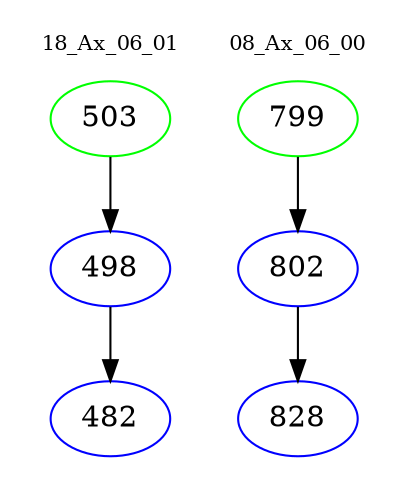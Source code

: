 digraph{
subgraph cluster_0 {
color = white
label = "18_Ax_06_01";
fontsize=10;
T0_503 [label="503", color="green"]
T0_503 -> T0_498 [color="black"]
T0_498 [label="498", color="blue"]
T0_498 -> T0_482 [color="black"]
T0_482 [label="482", color="blue"]
}
subgraph cluster_1 {
color = white
label = "08_Ax_06_00";
fontsize=10;
T1_799 [label="799", color="green"]
T1_799 -> T1_802 [color="black"]
T1_802 [label="802", color="blue"]
T1_802 -> T1_828 [color="black"]
T1_828 [label="828", color="blue"]
}
}
